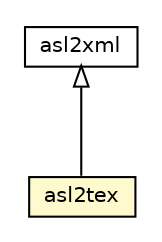 #!/usr/local/bin/dot
#
# Class diagram 
# Generated by UMLGraph version R5_6_6-1-g9240c4 (http://www.umlgraph.org/)
#

digraph G {
	edge [fontname="Helvetica",fontsize=10,labelfontname="Helvetica",labelfontsize=10];
	node [fontname="Helvetica",fontsize=10,shape=plaintext];
	nodesep=0.25;
	ranksep=0.5;
	// jason.util.asl2xml
	c55022 [label=<<table title="jason.util.asl2xml" border="0" cellborder="1" cellspacing="0" cellpadding="2" port="p" href="./asl2xml.html">
		<tr><td><table border="0" cellspacing="0" cellpadding="1">
<tr><td align="center" balign="center"> asl2xml </td></tr>
		</table></td></tr>
		</table>>, URL="./asl2xml.html", fontname="Helvetica", fontcolor="black", fontsize=10.0];
	// jason.util.asl2tex
	c55023 [label=<<table title="jason.util.asl2tex" border="0" cellborder="1" cellspacing="0" cellpadding="2" port="p" bgcolor="lemonChiffon" href="./asl2tex.html">
		<tr><td><table border="0" cellspacing="0" cellpadding="1">
<tr><td align="center" balign="center"> asl2tex </td></tr>
		</table></td></tr>
		</table>>, URL="./asl2tex.html", fontname="Helvetica", fontcolor="black", fontsize=10.0];
	//jason.util.asl2tex extends jason.util.asl2xml
	c55022:p -> c55023:p [dir=back,arrowtail=empty];
}

